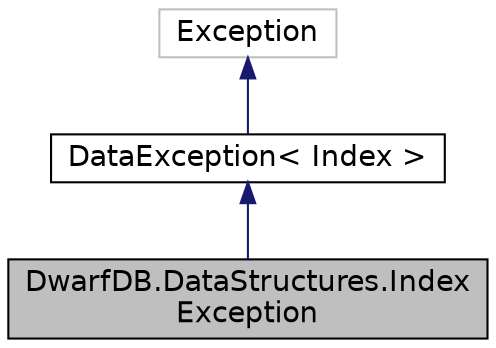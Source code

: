 digraph "DwarfDB.DataStructures.IndexException"
{
  edge [fontname="Helvetica",fontsize="14",labelfontname="Helvetica",labelfontsize="14"];
  node [fontname="Helvetica",fontsize="14",shape=record];
  Node1 [label="DwarfDB.DataStructures.Index\lException",height=0.2,width=0.4,color="black", fillcolor="grey75", style="filled", fontcolor="black"];
  Node2 -> Node1 [dir="back",color="midnightblue",fontsize="14",style="solid",fontname="Helvetica"];
  Node2 [label="DataException\< Index \>",height=0.2,width=0.4,color="black", fillcolor="white", style="filled",URL="$db/d19/class_dwarf_d_b_1_1_data_structures_1_1_data_exception_3_01_t_01_4.html",tooltip="Exception for datastructures "];
  Node3 -> Node2 [dir="back",color="midnightblue",fontsize="14",style="solid",fontname="Helvetica"];
  Node3 [label="Exception",height=0.2,width=0.4,color="grey75", fillcolor="white", style="filled"];
}

